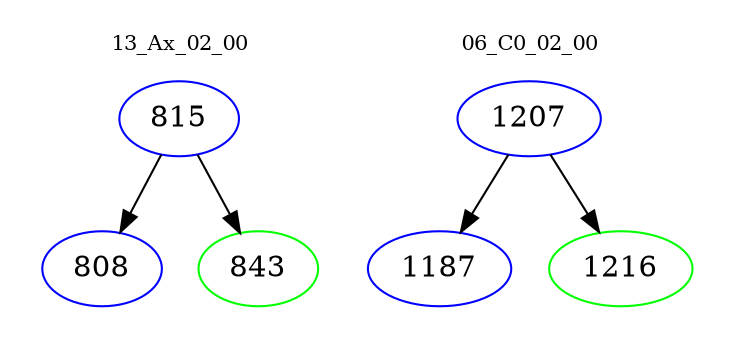 digraph{
subgraph cluster_0 {
color = white
label = "13_Ax_02_00";
fontsize=10;
T0_815 [label="815", color="blue"]
T0_815 -> T0_808 [color="black"]
T0_808 [label="808", color="blue"]
T0_815 -> T0_843 [color="black"]
T0_843 [label="843", color="green"]
}
subgraph cluster_1 {
color = white
label = "06_C0_02_00";
fontsize=10;
T1_1207 [label="1207", color="blue"]
T1_1207 -> T1_1187 [color="black"]
T1_1187 [label="1187", color="blue"]
T1_1207 -> T1_1216 [color="black"]
T1_1216 [label="1216", color="green"]
}
}
